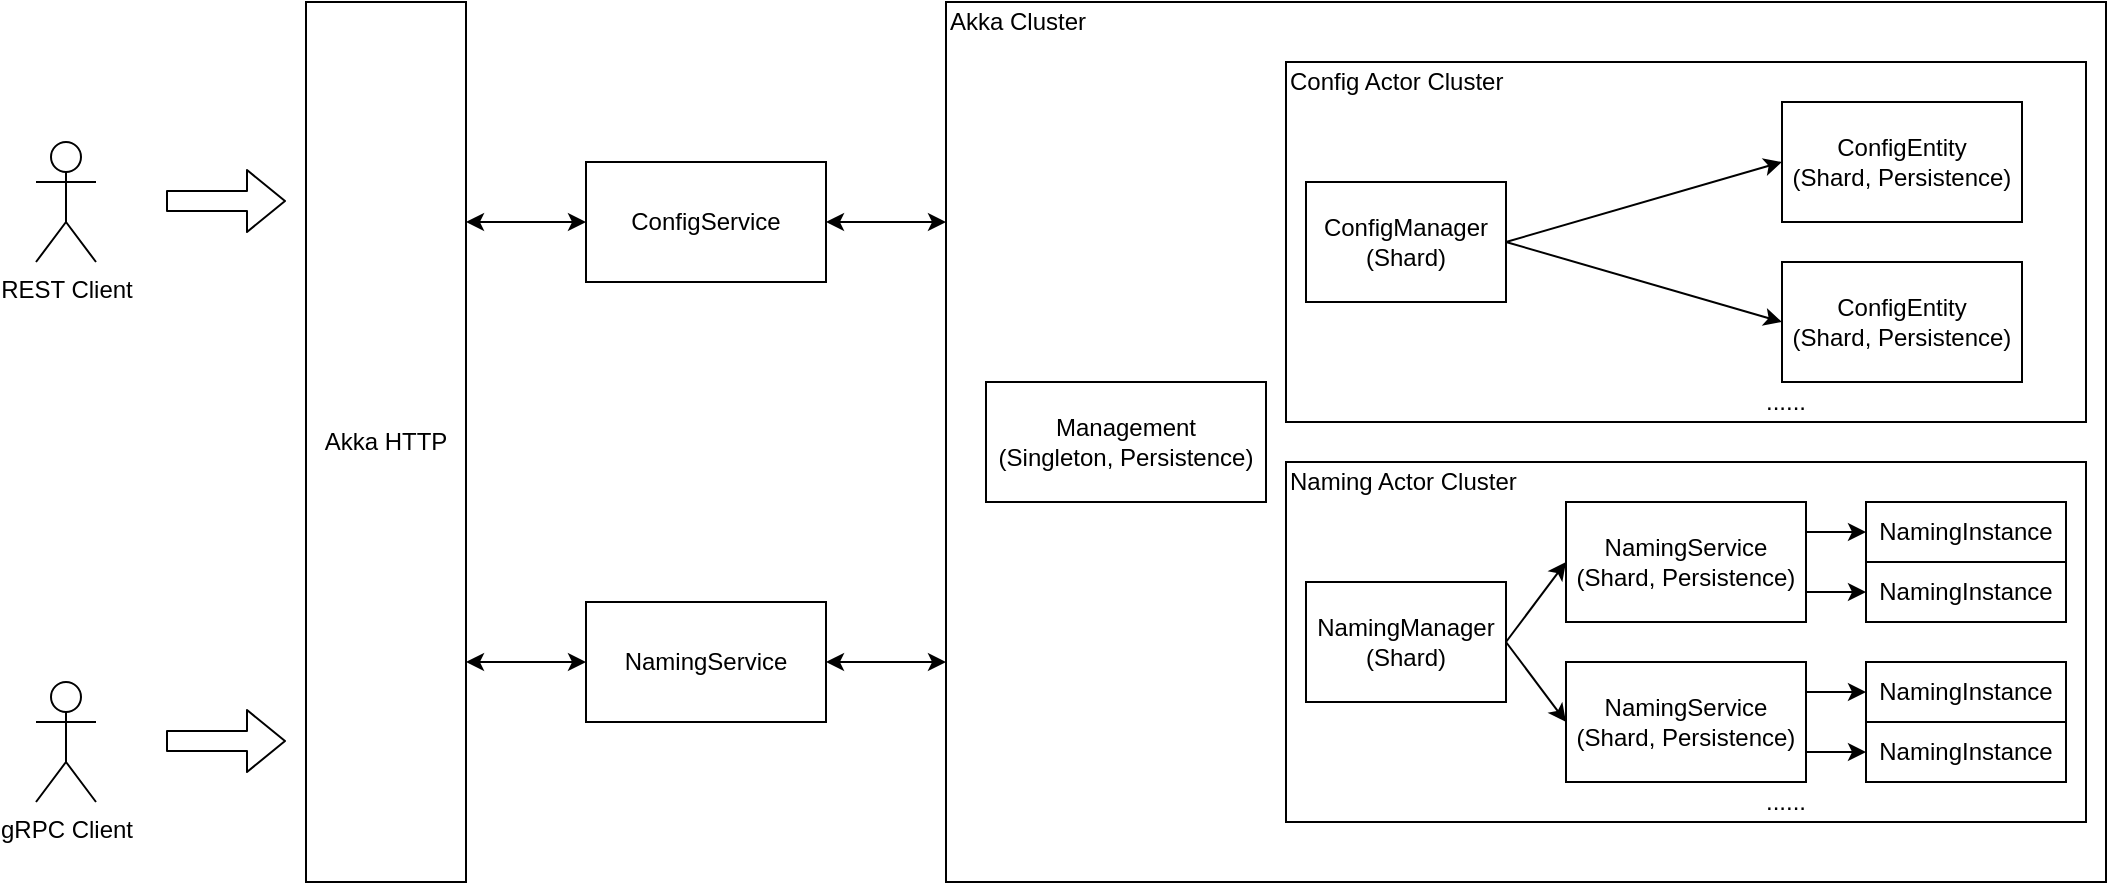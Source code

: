 <mxfile pages="1" version="11.2.5" type="device"><diagram id="yko1PM24CCZIxwdVkoLT" name="DiscoveryX Actor 类图"><mxGraphModel dx="1102" dy="804" grid="1" gridSize="10" guides="1" tooltips="1" connect="1" arrows="1" fold="1" page="1" pageScale="1" pageWidth="1169" pageHeight="827" math="0" shadow="0"><root><mxCell id="0"/><mxCell id="1" parent="0"/><mxCell id="TbWfTadZhQswe7I9YRHw-24" value="" style="rounded=0;whiteSpace=wrap;html=1;align=left;" parent="1" vertex="1"><mxGeometry x="520" y="80" width="580" height="440" as="geometry"/></mxCell><mxCell id="TbWfTadZhQswe7I9YRHw-19" value="" style="rounded=0;whiteSpace=wrap;html=1;" parent="1" vertex="1"><mxGeometry x="690" y="310" width="400" height="180" as="geometry"/></mxCell><mxCell id="TbWfTadZhQswe7I9YRHw-18" value="" style="rounded=0;whiteSpace=wrap;html=1;" parent="1" vertex="1"><mxGeometry x="690" y="110" width="400" height="180" as="geometry"/></mxCell><mxCell id="TbWfTadZhQswe7I9YRHw-1" value="Management&lt;br&gt;(Singleton, Persistence)" style="rounded=0;whiteSpace=wrap;html=1;" parent="1" vertex="1"><mxGeometry x="540" y="270" width="140" height="60" as="geometry"/></mxCell><mxCell id="TbWfTadZhQswe7I9YRHw-8" style="rounded=0;orthogonalLoop=1;jettySize=auto;html=1;exitX=1;exitY=0.5;exitDx=0;exitDy=0;entryX=0;entryY=0.5;entryDx=0;entryDy=0;" parent="1" source="TbWfTadZhQswe7I9YRHw-2" target="TbWfTadZhQswe7I9YRHw-4" edge="1"><mxGeometry relative="1" as="geometry"/></mxCell><mxCell id="TbWfTadZhQswe7I9YRHw-9" style="rounded=0;orthogonalLoop=1;jettySize=auto;html=1;exitX=1;exitY=0.5;exitDx=0;exitDy=0;entryX=0;entryY=0.5;entryDx=0;entryDy=0;" parent="1" source="TbWfTadZhQswe7I9YRHw-2" target="TbWfTadZhQswe7I9YRHw-7" edge="1"><mxGeometry relative="1" as="geometry"/></mxCell><mxCell id="TbWfTadZhQswe7I9YRHw-2" value="ConfigManager&lt;br&gt;(Shard)" style="rounded=0;whiteSpace=wrap;html=1;" parent="1" vertex="1"><mxGeometry x="700" y="170" width="100" height="60" as="geometry"/></mxCell><mxCell id="TbWfTadZhQswe7I9YRHw-10" style="rounded=0;orthogonalLoop=1;jettySize=auto;html=1;exitX=1;exitY=0.5;exitDx=0;exitDy=0;entryX=0;entryY=0.5;entryDx=0;entryDy=0;" parent="1" source="TbWfTadZhQswe7I9YRHw-3" target="TbWfTadZhQswe7I9YRHw-6" edge="1"><mxGeometry relative="1" as="geometry"/></mxCell><mxCell id="TbWfTadZhQswe7I9YRHw-11" style="rounded=0;orthogonalLoop=1;jettySize=auto;html=1;exitX=1;exitY=0.5;exitDx=0;exitDy=0;entryX=0;entryY=0.5;entryDx=0;entryDy=0;" parent="1" source="TbWfTadZhQswe7I9YRHw-3" target="TbWfTadZhQswe7I9YRHw-5" edge="1"><mxGeometry relative="1" as="geometry"/></mxCell><mxCell id="TbWfTadZhQswe7I9YRHw-3" value="NamingManager&lt;br&gt;(Shard)" style="rounded=0;whiteSpace=wrap;html=1;" parent="1" vertex="1"><mxGeometry x="700" y="370" width="100" height="60" as="geometry"/></mxCell><mxCell id="TbWfTadZhQswe7I9YRHw-4" value="ConfigEntity&lt;br&gt;(Shard, Persistence)" style="rounded=0;whiteSpace=wrap;html=1;" parent="1" vertex="1"><mxGeometry x="938" y="130" width="120" height="60" as="geometry"/></mxCell><mxCell id="UBa8K-UHIS9opQhJDbEN-7" style="edgeStyle=orthogonalEdgeStyle;rounded=0;orthogonalLoop=1;jettySize=auto;html=1;exitX=1;exitY=0.25;exitDx=0;exitDy=0;entryX=0;entryY=0.5;entryDx=0;entryDy=0;" edge="1" parent="1" source="TbWfTadZhQswe7I9YRHw-5" target="UBa8K-UHIS9opQhJDbEN-2"><mxGeometry relative="1" as="geometry"/></mxCell><mxCell id="UBa8K-UHIS9opQhJDbEN-8" style="edgeStyle=orthogonalEdgeStyle;rounded=0;orthogonalLoop=1;jettySize=auto;html=1;exitX=1;exitY=0.75;exitDx=0;exitDy=0;" edge="1" parent="1" source="TbWfTadZhQswe7I9YRHw-5" target="UBa8K-UHIS9opQhJDbEN-4"><mxGeometry relative="1" as="geometry"/></mxCell><mxCell id="TbWfTadZhQswe7I9YRHw-5" value="NamingService&lt;br&gt;(Shard, Persistence)" style="rounded=0;whiteSpace=wrap;html=1;" parent="1" vertex="1"><mxGeometry x="830" y="410" width="120" height="60" as="geometry"/></mxCell><mxCell id="UBa8K-UHIS9opQhJDbEN-5" style="edgeStyle=orthogonalEdgeStyle;rounded=0;orthogonalLoop=1;jettySize=auto;html=1;exitX=1;exitY=0.25;exitDx=0;exitDy=0;entryX=0;entryY=0.5;entryDx=0;entryDy=0;" edge="1" parent="1" source="TbWfTadZhQswe7I9YRHw-6" target="UBa8K-UHIS9opQhJDbEN-1"><mxGeometry relative="1" as="geometry"/></mxCell><mxCell id="UBa8K-UHIS9opQhJDbEN-6" style="edgeStyle=orthogonalEdgeStyle;rounded=0;orthogonalLoop=1;jettySize=auto;html=1;exitX=1;exitY=0.75;exitDx=0;exitDy=0;entryX=0;entryY=0.5;entryDx=0;entryDy=0;" edge="1" parent="1" source="TbWfTadZhQswe7I9YRHw-6" target="UBa8K-UHIS9opQhJDbEN-3"><mxGeometry relative="1" as="geometry"/></mxCell><mxCell id="TbWfTadZhQswe7I9YRHw-6" value="NamingService&lt;br&gt;(Shard, Persistence)" style="rounded=0;whiteSpace=wrap;html=1;" parent="1" vertex="1"><mxGeometry x="830" y="330" width="120" height="60" as="geometry"/></mxCell><mxCell id="TbWfTadZhQswe7I9YRHw-7" value="ConfigEntity&lt;br&gt;(Shard, Persistence)" style="rounded=0;whiteSpace=wrap;html=1;" parent="1" vertex="1"><mxGeometry x="938" y="210" width="120" height="60" as="geometry"/></mxCell><mxCell id="TbWfTadZhQswe7I9YRHw-12" value="REST Client" style="shape=umlActor;verticalLabelPosition=bottom;labelBackgroundColor=#ffffff;verticalAlign=top;html=1;outlineConnect=0;" parent="1" vertex="1"><mxGeometry x="65" y="150" width="30" height="60" as="geometry"/></mxCell><mxCell id="TbWfTadZhQswe7I9YRHw-13" value="gRPC Client" style="shape=umlActor;verticalLabelPosition=bottom;labelBackgroundColor=#ffffff;verticalAlign=top;html=1;outlineConnect=0;" parent="1" vertex="1"><mxGeometry x="65" y="420" width="30" height="60" as="geometry"/></mxCell><mxCell id="TbWfTadZhQswe7I9YRHw-28" style="edgeStyle=none;rounded=0;orthogonalLoop=1;jettySize=auto;html=1;exitX=1;exitY=0.25;exitDx=0;exitDy=0;entryX=0;entryY=0.5;entryDx=0;entryDy=0;startArrow=classic;startFill=1;" parent="1" source="TbWfTadZhQswe7I9YRHw-14" target="TbWfTadZhQswe7I9YRHw-16" edge="1"><mxGeometry relative="1" as="geometry"/></mxCell><mxCell id="TbWfTadZhQswe7I9YRHw-29" style="edgeStyle=none;rounded=0;orthogonalLoop=1;jettySize=auto;html=1;exitX=1;exitY=0.75;exitDx=0;exitDy=0;startArrow=classic;startFill=1;" parent="1" source="TbWfTadZhQswe7I9YRHw-14" target="TbWfTadZhQswe7I9YRHw-17" edge="1"><mxGeometry relative="1" as="geometry"/></mxCell><mxCell id="TbWfTadZhQswe7I9YRHw-14" value="Akka HTTP" style="rounded=0;whiteSpace=wrap;html=1;" parent="1" vertex="1"><mxGeometry x="200" y="80" width="80" height="440" as="geometry"/></mxCell><mxCell id="TbWfTadZhQswe7I9YRHw-30" style="edgeStyle=none;rounded=0;orthogonalLoop=1;jettySize=auto;html=1;exitX=1;exitY=0.5;exitDx=0;exitDy=0;entryX=0;entryY=0.25;entryDx=0;entryDy=0;startArrow=classic;startFill=1;" parent="1" source="TbWfTadZhQswe7I9YRHw-16" target="TbWfTadZhQswe7I9YRHw-24" edge="1"><mxGeometry relative="1" as="geometry"/></mxCell><mxCell id="TbWfTadZhQswe7I9YRHw-16" value="ConfigService" style="rounded=0;whiteSpace=wrap;html=1;" parent="1" vertex="1"><mxGeometry x="340" y="160" width="120" height="60" as="geometry"/></mxCell><mxCell id="TbWfTadZhQswe7I9YRHw-31" style="edgeStyle=none;rounded=0;orthogonalLoop=1;jettySize=auto;html=1;exitX=1;exitY=0.5;exitDx=0;exitDy=0;entryX=0;entryY=0.75;entryDx=0;entryDy=0;startArrow=classic;startFill=1;" parent="1" source="TbWfTadZhQswe7I9YRHw-17" target="TbWfTadZhQswe7I9YRHw-24" edge="1"><mxGeometry relative="1" as="geometry"/></mxCell><mxCell id="TbWfTadZhQswe7I9YRHw-17" value="NamingService" style="rounded=0;whiteSpace=wrap;html=1;" parent="1" vertex="1"><mxGeometry x="340" y="380" width="120" height="60" as="geometry"/></mxCell><mxCell id="TbWfTadZhQswe7I9YRHw-20" value="......" style="text;html=1;strokeColor=none;fillColor=none;align=center;verticalAlign=middle;whiteSpace=wrap;rounded=0;" parent="1" vertex="1"><mxGeometry x="920" y="470" width="40" height="20" as="geometry"/></mxCell><mxCell id="TbWfTadZhQswe7I9YRHw-21" value="......" style="text;html=1;strokeColor=none;fillColor=none;align=center;verticalAlign=middle;whiteSpace=wrap;rounded=0;" parent="1" vertex="1"><mxGeometry x="920" y="270" width="40" height="20" as="geometry"/></mxCell><mxCell id="TbWfTadZhQswe7I9YRHw-22" value="Config Actor Cluster" style="text;html=1;strokeColor=none;fillColor=none;align=left;verticalAlign=middle;whiteSpace=wrap;rounded=0;" parent="1" vertex="1"><mxGeometry x="690" y="110" width="130" height="20" as="geometry"/></mxCell><mxCell id="TbWfTadZhQswe7I9YRHw-23" value="Naming Actor Cluster" style="text;html=1;strokeColor=none;fillColor=none;align=left;verticalAlign=middle;whiteSpace=wrap;rounded=0;" parent="1" vertex="1"><mxGeometry x="690" y="310" width="130" height="20" as="geometry"/></mxCell><mxCell id="TbWfTadZhQswe7I9YRHw-25" value="Akka Cluster" style="text;html=1;strokeColor=none;fillColor=none;align=left;verticalAlign=middle;whiteSpace=wrap;rounded=0;" parent="1" vertex="1"><mxGeometry x="520" y="80" width="130" height="20" as="geometry"/></mxCell><mxCell id="TbWfTadZhQswe7I9YRHw-26" value="" style="shape=flexArrow;endArrow=classic;html=1;" parent="1" edge="1"><mxGeometry width="50" height="50" relative="1" as="geometry"><mxPoint x="130" y="179.5" as="sourcePoint"/><mxPoint x="190" y="179.5" as="targetPoint"/></mxGeometry></mxCell><mxCell id="TbWfTadZhQswe7I9YRHw-27" value="" style="shape=flexArrow;endArrow=classic;html=1;" parent="1" edge="1"><mxGeometry width="50" height="50" relative="1" as="geometry"><mxPoint x="130" y="449.5" as="sourcePoint"/><mxPoint x="190" y="449.5" as="targetPoint"/></mxGeometry></mxCell><mxCell id="UBa8K-UHIS9opQhJDbEN-1" value="NamingInstance" style="rounded=0;whiteSpace=wrap;html=1;" vertex="1" parent="1"><mxGeometry x="980" y="330" width="100" height="30" as="geometry"/></mxCell><mxCell id="UBa8K-UHIS9opQhJDbEN-2" value="NamingInstance" style="rounded=0;whiteSpace=wrap;html=1;" vertex="1" parent="1"><mxGeometry x="980" y="410" width="100" height="30" as="geometry"/></mxCell><mxCell id="UBa8K-UHIS9opQhJDbEN-3" value="NamingInstance" style="rounded=0;whiteSpace=wrap;html=1;" vertex="1" parent="1"><mxGeometry x="980" y="360" width="100" height="30" as="geometry"/></mxCell><mxCell id="UBa8K-UHIS9opQhJDbEN-4" value="NamingInstance" style="rounded=0;whiteSpace=wrap;html=1;" vertex="1" parent="1"><mxGeometry x="980" y="440" width="100" height="30" as="geometry"/></mxCell></root></mxGraphModel></diagram></mxfile>